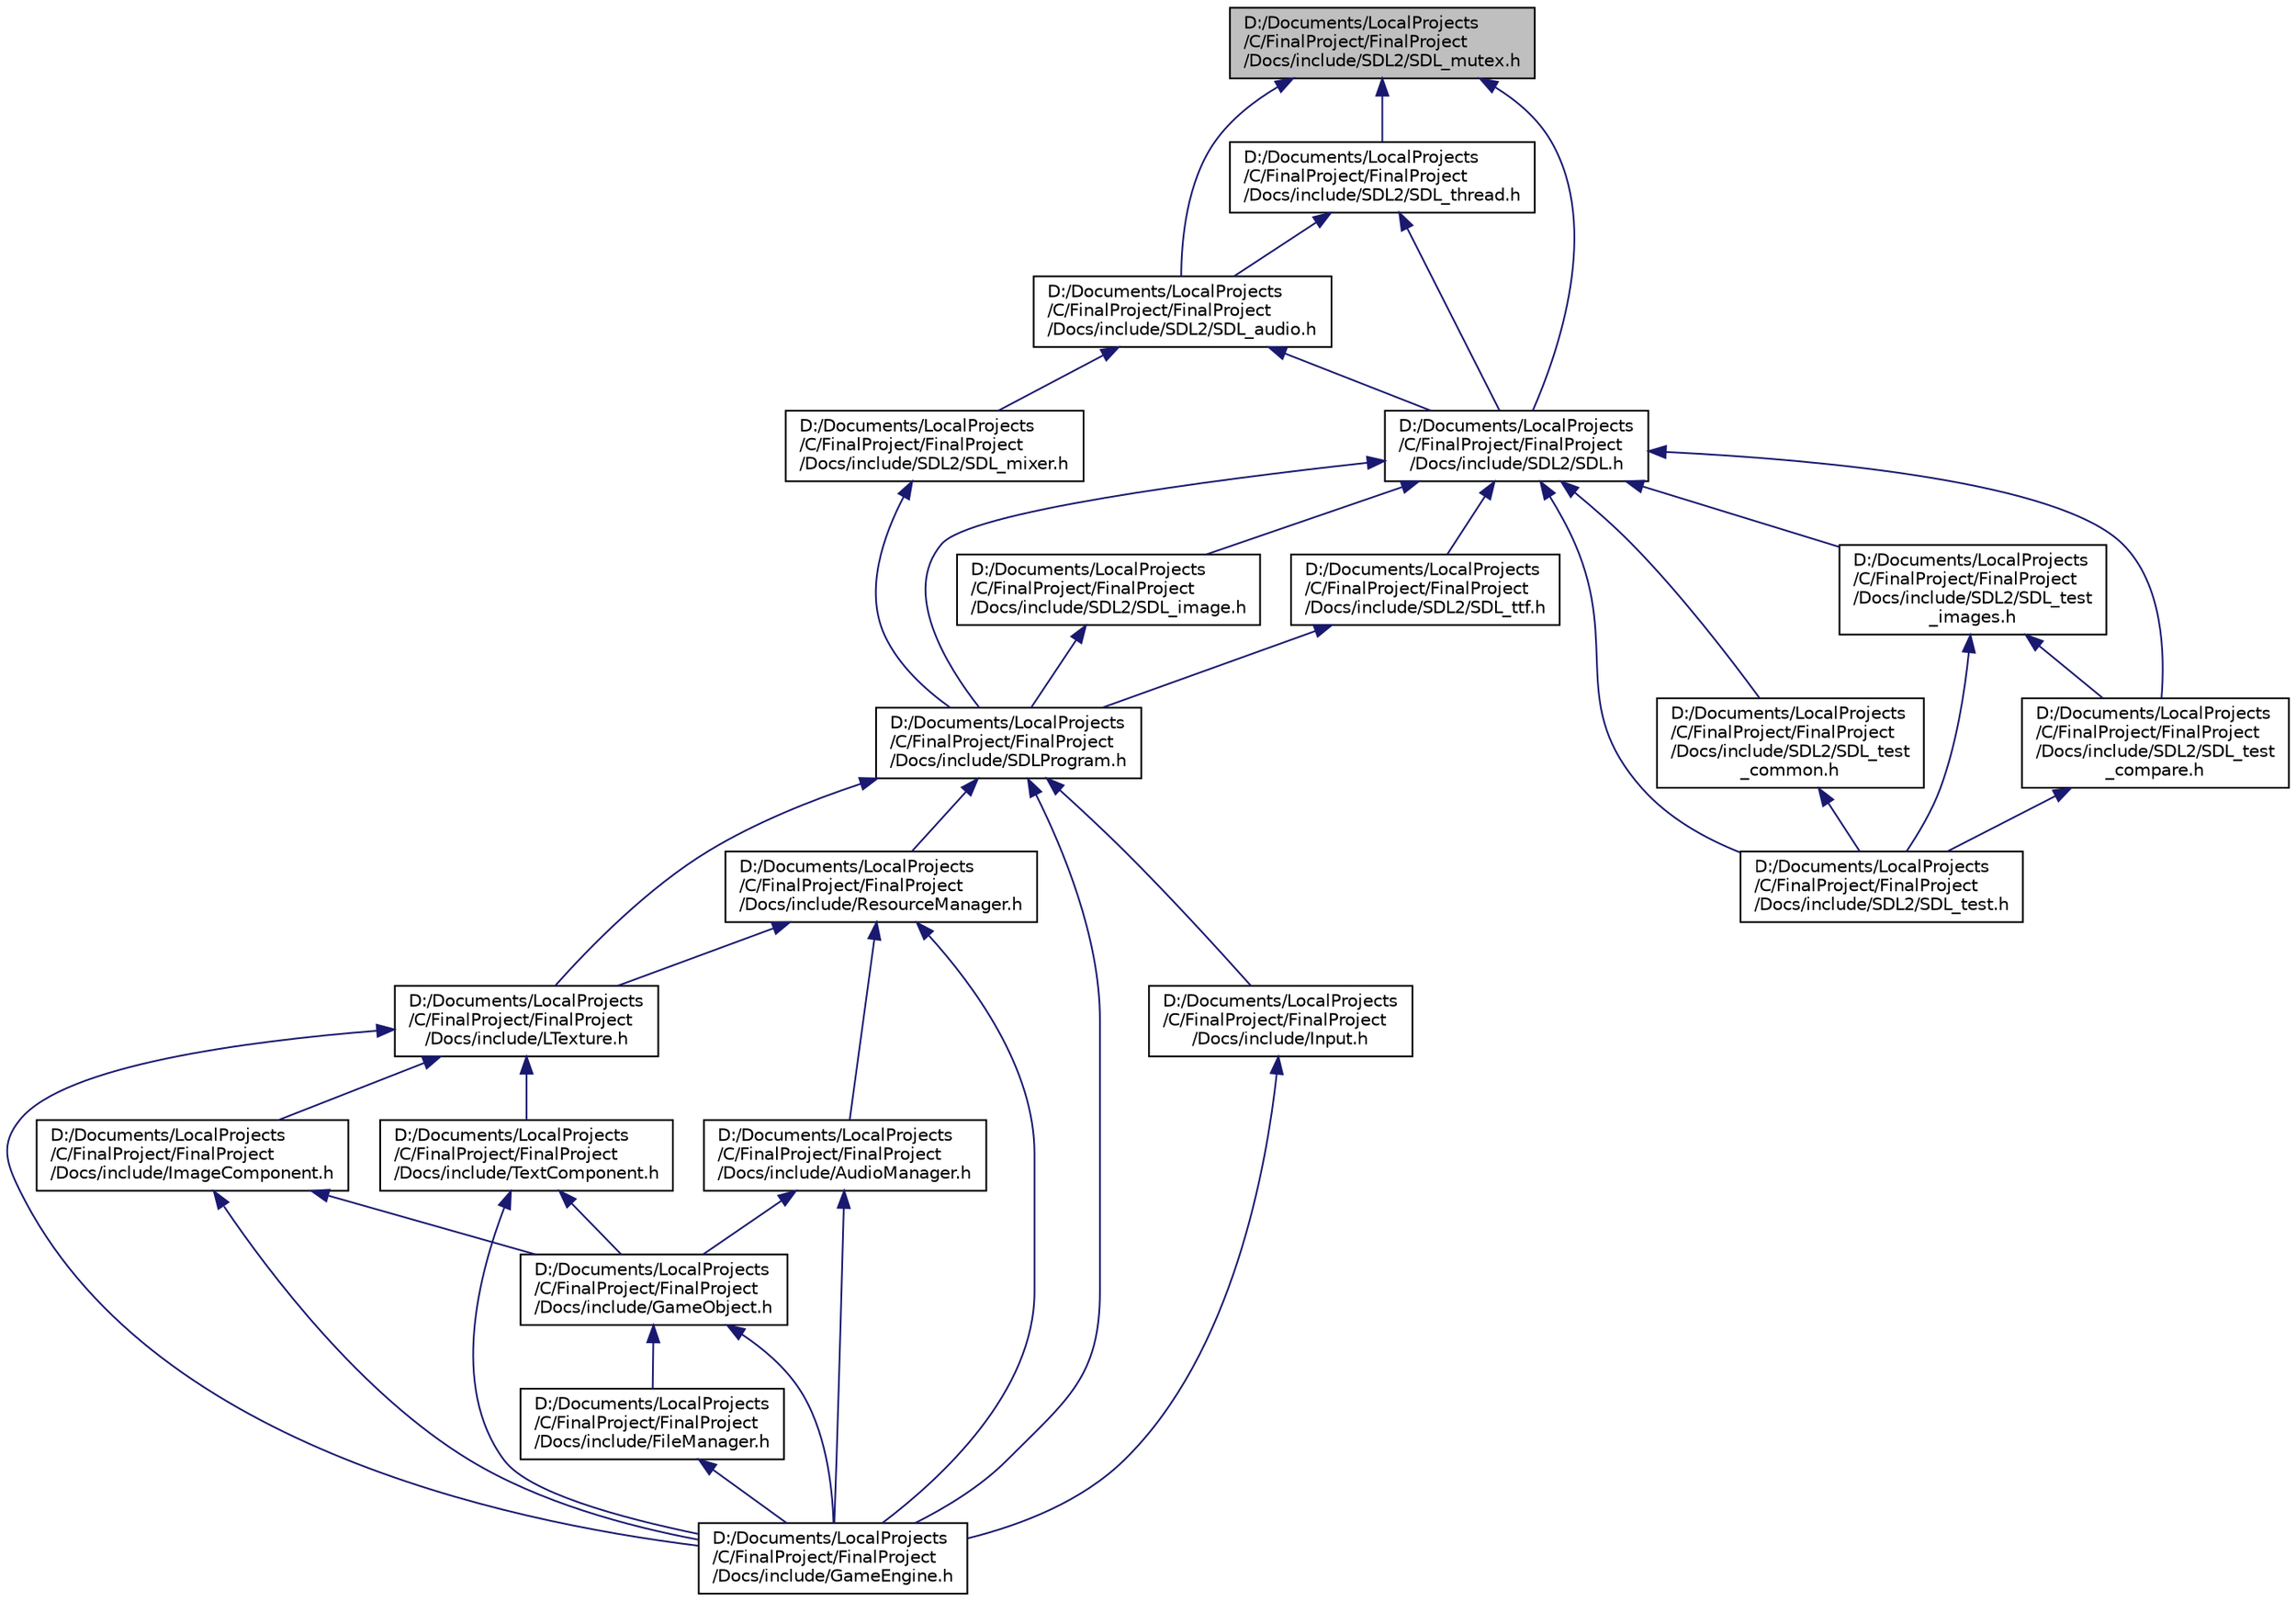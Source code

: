 digraph "D:/Documents/LocalProjects/C/FinalProject/FinalProject/Docs/include/SDL2/SDL_mutex.h"
{
 // LATEX_PDF_SIZE
  edge [fontname="Helvetica",fontsize="10",labelfontname="Helvetica",labelfontsize="10"];
  node [fontname="Helvetica",fontsize="10",shape=record];
  Node9 [label="D:/Documents/LocalProjects\l/C/FinalProject/FinalProject\l/Docs/include/SDL2/SDL_mutex.h",height=0.2,width=0.4,color="black", fillcolor="grey75", style="filled", fontcolor="black",tooltip=" "];
  Node9 -> Node10 [dir="back",color="midnightblue",fontsize="10",style="solid",fontname="Helvetica"];
  Node10 [label="D:/Documents/LocalProjects\l/C/FinalProject/FinalProject\l/Docs/include/SDL2/SDL_audio.h",height=0.2,width=0.4,color="black", fillcolor="white", style="filled",URL="$_s_d_l__audio_8h.html",tooltip=" "];
  Node10 -> Node11 [dir="back",color="midnightblue",fontsize="10",style="solid",fontname="Helvetica"];
  Node11 [label="D:/Documents/LocalProjects\l/C/FinalProject/FinalProject\l/Docs/include/SDL2/SDL.h",height=0.2,width=0.4,color="black", fillcolor="white", style="filled",URL="$_s_d_l_8h.html",tooltip=" "];
  Node11 -> Node12 [dir="back",color="midnightblue",fontsize="10",style="solid",fontname="Helvetica"];
  Node12 [label="D:/Documents/LocalProjects\l/C/FinalProject/FinalProject\l/Docs/include/SDLProgram.h",height=0.2,width=0.4,color="black", fillcolor="white", style="filled",URL="$_s_d_l_program_8h_source.html",tooltip=" "];
  Node12 -> Node13 [dir="back",color="midnightblue",fontsize="10",style="solid",fontname="Helvetica"];
  Node13 [label="D:/Documents/LocalProjects\l/C/FinalProject/FinalProject\l/Docs/include/ResourceManager.h",height=0.2,width=0.4,color="black", fillcolor="white", style="filled",URL="$_resource_manager_8h_source.html",tooltip=" "];
  Node13 -> Node14 [dir="back",color="midnightblue",fontsize="10",style="solid",fontname="Helvetica"];
  Node14 [label="D:/Documents/LocalProjects\l/C/FinalProject/FinalProject\l/Docs/include/AudioManager.h",height=0.2,width=0.4,color="black", fillcolor="white", style="filled",URL="$_audio_manager_8h_source.html",tooltip=" "];
  Node14 -> Node15 [dir="back",color="midnightblue",fontsize="10",style="solid",fontname="Helvetica"];
  Node15 [label="D:/Documents/LocalProjects\l/C/FinalProject/FinalProject\l/Docs/include/GameObject.h",height=0.2,width=0.4,color="black", fillcolor="white", style="filled",URL="$_game_object_8h_source.html",tooltip=" "];
  Node15 -> Node16 [dir="back",color="midnightblue",fontsize="10",style="solid",fontname="Helvetica"];
  Node16 [label="D:/Documents/LocalProjects\l/C/FinalProject/FinalProject\l/Docs/include/FileManager.h",height=0.2,width=0.4,color="black", fillcolor="white", style="filled",URL="$_file_manager_8h_source.html",tooltip=" "];
  Node16 -> Node17 [dir="back",color="midnightblue",fontsize="10",style="solid",fontname="Helvetica"];
  Node17 [label="D:/Documents/LocalProjects\l/C/FinalProject/FinalProject\l/Docs/include/GameEngine.h",height=0.2,width=0.4,color="black", fillcolor="white", style="filled",URL="$_game_engine_8h_source.html",tooltip=" "];
  Node15 -> Node17 [dir="back",color="midnightblue",fontsize="10",style="solid",fontname="Helvetica"];
  Node14 -> Node17 [dir="back",color="midnightblue",fontsize="10",style="solid",fontname="Helvetica"];
  Node13 -> Node18 [dir="back",color="midnightblue",fontsize="10",style="solid",fontname="Helvetica"];
  Node18 [label="D:/Documents/LocalProjects\l/C/FinalProject/FinalProject\l/Docs/include/LTexture.h",height=0.2,width=0.4,color="black", fillcolor="white", style="filled",URL="$_l_texture_8h_source.html",tooltip=" "];
  Node18 -> Node19 [dir="back",color="midnightblue",fontsize="10",style="solid",fontname="Helvetica"];
  Node19 [label="D:/Documents/LocalProjects\l/C/FinalProject/FinalProject\l/Docs/include/ImageComponent.h",height=0.2,width=0.4,color="black", fillcolor="white", style="filled",URL="$_image_component_8h_source.html",tooltip=" "];
  Node19 -> Node15 [dir="back",color="midnightblue",fontsize="10",style="solid",fontname="Helvetica"];
  Node19 -> Node17 [dir="back",color="midnightblue",fontsize="10",style="solid",fontname="Helvetica"];
  Node18 -> Node20 [dir="back",color="midnightblue",fontsize="10",style="solid",fontname="Helvetica"];
  Node20 [label="D:/Documents/LocalProjects\l/C/FinalProject/FinalProject\l/Docs/include/TextComponent.h",height=0.2,width=0.4,color="black", fillcolor="white", style="filled",URL="$_text_component_8h_source.html",tooltip=" "];
  Node20 -> Node15 [dir="back",color="midnightblue",fontsize="10",style="solid",fontname="Helvetica"];
  Node20 -> Node17 [dir="back",color="midnightblue",fontsize="10",style="solid",fontname="Helvetica"];
  Node18 -> Node17 [dir="back",color="midnightblue",fontsize="10",style="solid",fontname="Helvetica"];
  Node13 -> Node17 [dir="back",color="midnightblue",fontsize="10",style="solid",fontname="Helvetica"];
  Node12 -> Node18 [dir="back",color="midnightblue",fontsize="10",style="solid",fontname="Helvetica"];
  Node12 -> Node17 [dir="back",color="midnightblue",fontsize="10",style="solid",fontname="Helvetica"];
  Node12 -> Node21 [dir="back",color="midnightblue",fontsize="10",style="solid",fontname="Helvetica"];
  Node21 [label="D:/Documents/LocalProjects\l/C/FinalProject/FinalProject\l/Docs/include/Input.h",height=0.2,width=0.4,color="black", fillcolor="white", style="filled",URL="$_input_8h_source.html",tooltip=" "];
  Node21 -> Node17 [dir="back",color="midnightblue",fontsize="10",style="solid",fontname="Helvetica"];
  Node11 -> Node22 [dir="back",color="midnightblue",fontsize="10",style="solid",fontname="Helvetica"];
  Node22 [label="D:/Documents/LocalProjects\l/C/FinalProject/FinalProject\l/Docs/include/SDL2/SDL_image.h",height=0.2,width=0.4,color="black", fillcolor="white", style="filled",URL="$_s_d_l__image_8h_source.html",tooltip=" "];
  Node22 -> Node12 [dir="back",color="midnightblue",fontsize="10",style="solid",fontname="Helvetica"];
  Node11 -> Node23 [dir="back",color="midnightblue",fontsize="10",style="solid",fontname="Helvetica"];
  Node23 [label="D:/Documents/LocalProjects\l/C/FinalProject/FinalProject\l/Docs/include/SDL2/SDL_test.h",height=0.2,width=0.4,color="black", fillcolor="white", style="filled",URL="$_s_d_l__test_8h.html",tooltip=" "];
  Node11 -> Node24 [dir="back",color="midnightblue",fontsize="10",style="solid",fontname="Helvetica"];
  Node24 [label="D:/Documents/LocalProjects\l/C/FinalProject/FinalProject\l/Docs/include/SDL2/SDL_test\l_common.h",height=0.2,width=0.4,color="black", fillcolor="white", style="filled",URL="$_s_d_l__test__common_8h.html",tooltip=" "];
  Node24 -> Node23 [dir="back",color="midnightblue",fontsize="10",style="solid",fontname="Helvetica"];
  Node11 -> Node25 [dir="back",color="midnightblue",fontsize="10",style="solid",fontname="Helvetica"];
  Node25 [label="D:/Documents/LocalProjects\l/C/FinalProject/FinalProject\l/Docs/include/SDL2/SDL_test\l_compare.h",height=0.2,width=0.4,color="black", fillcolor="white", style="filled",URL="$_s_d_l__test__compare_8h.html",tooltip=" "];
  Node25 -> Node23 [dir="back",color="midnightblue",fontsize="10",style="solid",fontname="Helvetica"];
  Node11 -> Node26 [dir="back",color="midnightblue",fontsize="10",style="solid",fontname="Helvetica"];
  Node26 [label="D:/Documents/LocalProjects\l/C/FinalProject/FinalProject\l/Docs/include/SDL2/SDL_test\l_images.h",height=0.2,width=0.4,color="black", fillcolor="white", style="filled",URL="$_s_d_l__test__images_8h.html",tooltip=" "];
  Node26 -> Node25 [dir="back",color="midnightblue",fontsize="10",style="solid",fontname="Helvetica"];
  Node26 -> Node23 [dir="back",color="midnightblue",fontsize="10",style="solid",fontname="Helvetica"];
  Node11 -> Node27 [dir="back",color="midnightblue",fontsize="10",style="solid",fontname="Helvetica"];
  Node27 [label="D:/Documents/LocalProjects\l/C/FinalProject/FinalProject\l/Docs/include/SDL2/SDL_ttf.h",height=0.2,width=0.4,color="black", fillcolor="white", style="filled",URL="$_s_d_l__ttf_8h_source.html",tooltip=" "];
  Node27 -> Node12 [dir="back",color="midnightblue",fontsize="10",style="solid",fontname="Helvetica"];
  Node10 -> Node28 [dir="back",color="midnightblue",fontsize="10",style="solid",fontname="Helvetica"];
  Node28 [label="D:/Documents/LocalProjects\l/C/FinalProject/FinalProject\l/Docs/include/SDL2/SDL_mixer.h",height=0.2,width=0.4,color="black", fillcolor="white", style="filled",URL="$_s_d_l__mixer_8h_source.html",tooltip=" "];
  Node28 -> Node12 [dir="back",color="midnightblue",fontsize="10",style="solid",fontname="Helvetica"];
  Node9 -> Node29 [dir="back",color="midnightblue",fontsize="10",style="solid",fontname="Helvetica"];
  Node29 [label="D:/Documents/LocalProjects\l/C/FinalProject/FinalProject\l/Docs/include/SDL2/SDL_thread.h",height=0.2,width=0.4,color="black", fillcolor="white", style="filled",URL="$_s_d_l__thread_8h.html",tooltip=" "];
  Node29 -> Node10 [dir="back",color="midnightblue",fontsize="10",style="solid",fontname="Helvetica"];
  Node29 -> Node11 [dir="back",color="midnightblue",fontsize="10",style="solid",fontname="Helvetica"];
  Node9 -> Node11 [dir="back",color="midnightblue",fontsize="10",style="solid",fontname="Helvetica"];
}
